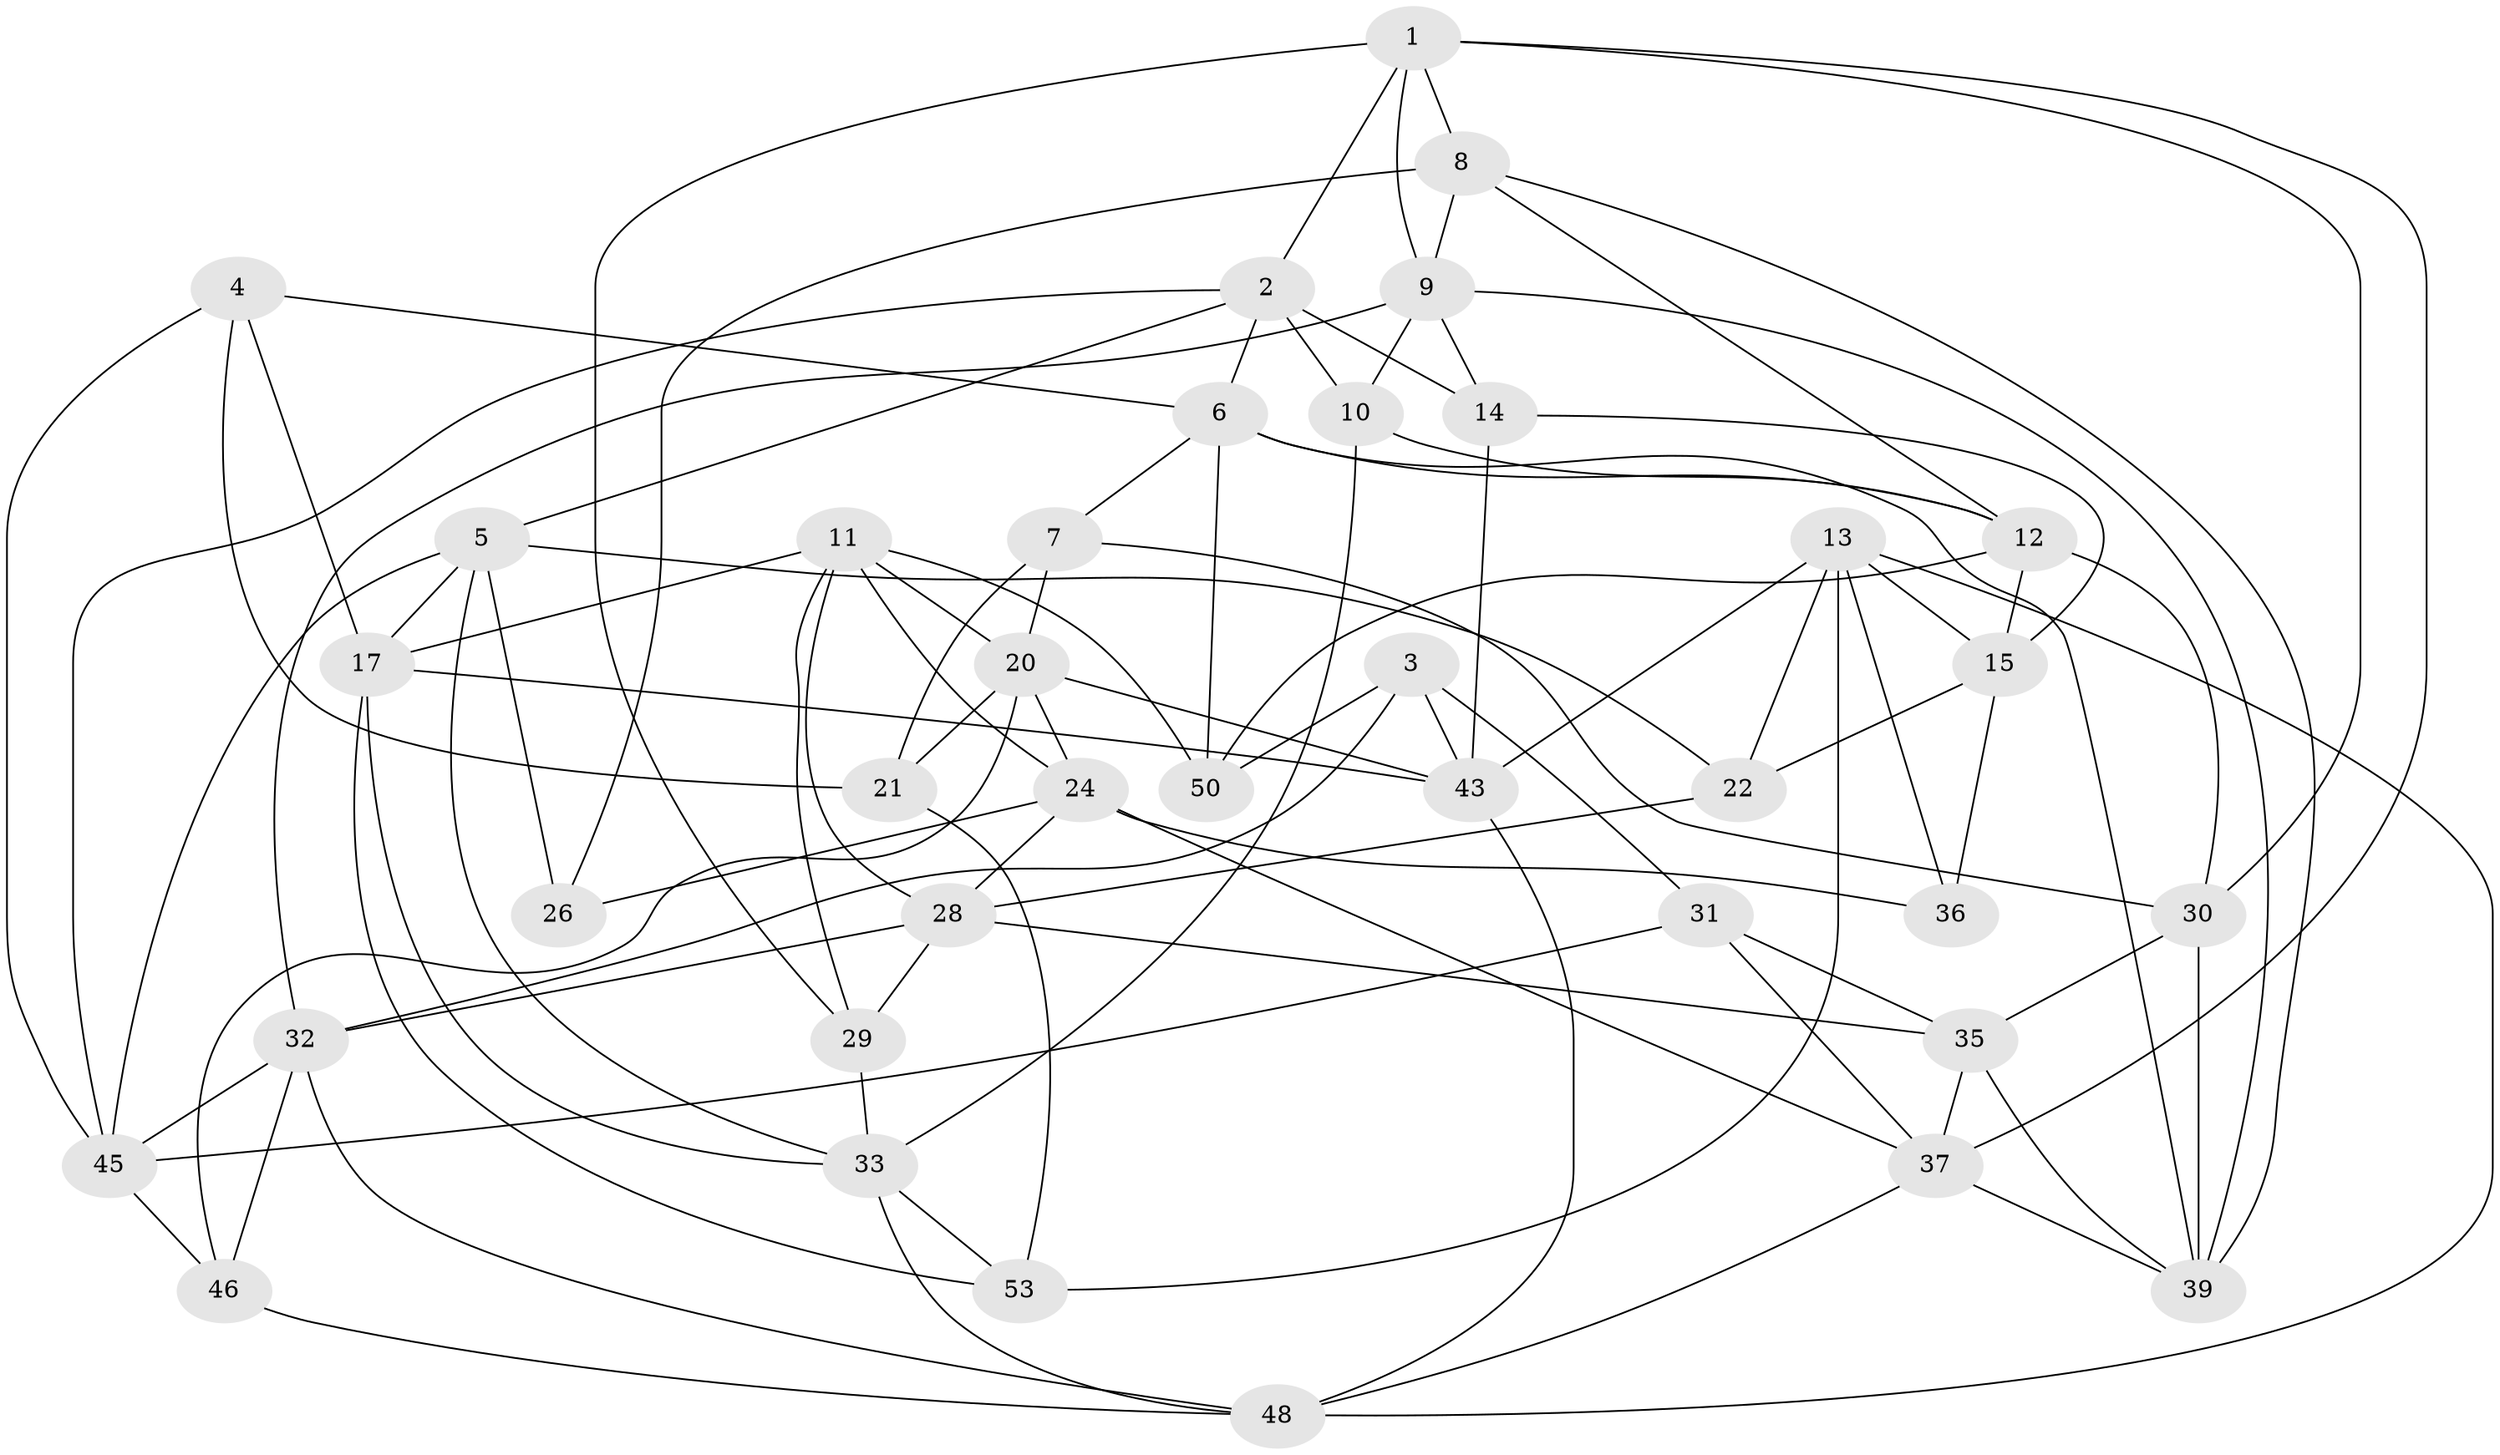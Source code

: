 // original degree distribution, {4: 1.0}
// Generated by graph-tools (version 1.1) at 2025/42/03/06/25 10:42:17]
// undirected, 37 vertices, 94 edges
graph export_dot {
graph [start="1"]
  node [color=gray90,style=filled];
  1 [super="+18"];
  2 [super="+55"];
  3;
  4;
  5 [super="+41"];
  6 [super="+27"];
  7;
  8 [super="+54"];
  9 [super="+16"];
  10;
  11 [super="+57"];
  12 [super="+56"];
  13 [super="+19"];
  14;
  15 [super="+23"];
  17 [super="+47"];
  20 [super="+34"];
  21;
  22;
  24 [super="+25"];
  26;
  28 [super="+40"];
  29;
  30 [super="+38"];
  31;
  32 [super="+52"];
  33 [super="+58"];
  35 [super="+60"];
  36;
  37 [super="+42"];
  39 [super="+59"];
  43 [super="+44"];
  45 [super="+51"];
  46;
  48 [super="+49"];
  50;
  53;
  1 -- 29;
  1 -- 9;
  1 -- 2;
  1 -- 8;
  1 -- 37;
  1 -- 30;
  2 -- 45;
  2 -- 14;
  2 -- 5;
  2 -- 10;
  2 -- 6;
  3 -- 50;
  3 -- 31;
  3 -- 43;
  3 -- 32;
  4 -- 21;
  4 -- 45;
  4 -- 6;
  4 -- 17;
  5 -- 22;
  5 -- 33;
  5 -- 45;
  5 -- 17;
  5 -- 26;
  6 -- 7;
  6 -- 50;
  6 -- 39;
  6 -- 12;
  7 -- 21;
  7 -- 20;
  7 -- 30;
  8 -- 26 [weight=2];
  8 -- 9;
  8 -- 39;
  8 -- 12;
  9 -- 32;
  9 -- 10;
  9 -- 14;
  9 -- 39;
  10 -- 33;
  10 -- 12;
  11 -- 29;
  11 -- 17;
  11 -- 50;
  11 -- 20;
  11 -- 28;
  11 -- 24;
  12 -- 30;
  12 -- 15;
  12 -- 50;
  13 -- 22;
  13 -- 53;
  13 -- 43;
  13 -- 36;
  13 -- 48;
  13 -- 15;
  14 -- 15;
  14 -- 43;
  15 -- 22;
  15 -- 36 [weight=2];
  17 -- 43;
  17 -- 53;
  17 -- 33;
  20 -- 21;
  20 -- 46;
  20 -- 43;
  20 -- 24;
  21 -- 53;
  22 -- 28;
  24 -- 36;
  24 -- 28;
  24 -- 26;
  24 -- 37;
  28 -- 35;
  28 -- 29;
  28 -- 32;
  29 -- 33;
  30 -- 39;
  30 -- 35 [weight=2];
  31 -- 37;
  31 -- 35;
  31 -- 45;
  32 -- 48;
  32 -- 45;
  32 -- 46;
  33 -- 53;
  33 -- 48;
  35 -- 39;
  35 -- 37;
  37 -- 48;
  37 -- 39;
  43 -- 48;
  45 -- 46;
  46 -- 48;
}
